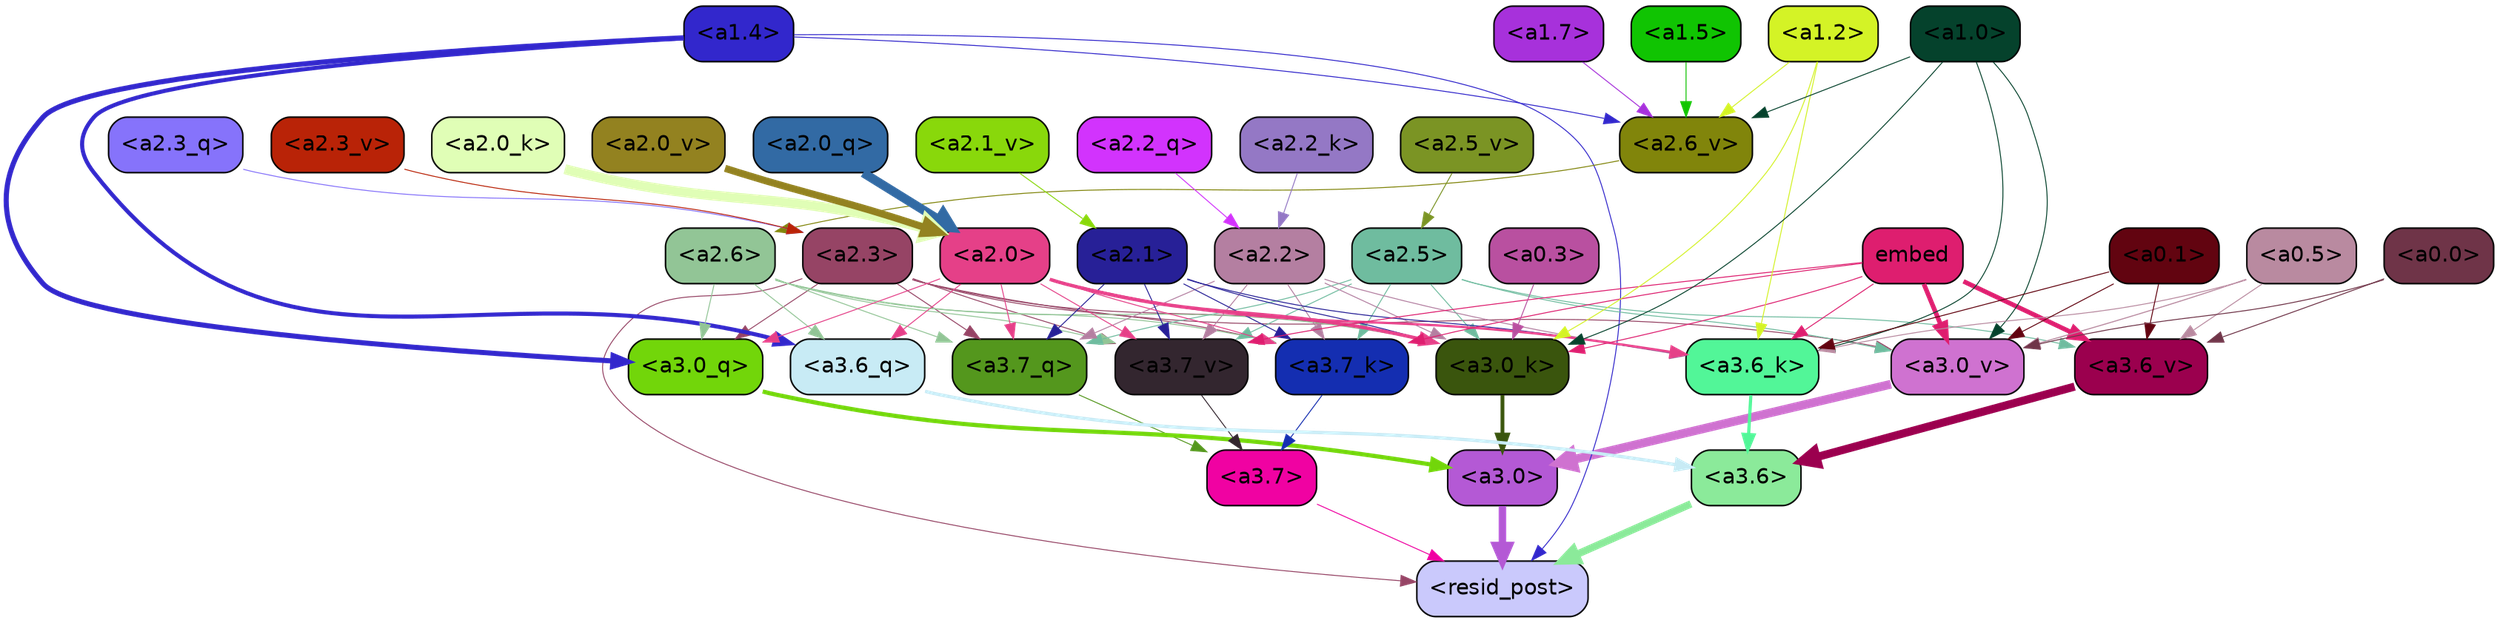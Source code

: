 strict digraph "" {
	graph [bgcolor=transparent,
		layout=dot,
		overlap=false,
		splines=true
	];
	"<a3.7>"	[color=black,
		fillcolor="#f002a2",
		fontname=Helvetica,
		shape=box,
		style="filled, rounded"];
	"<resid_post>"	[color=black,
		fillcolor="#cac9fc",
		fontname=Helvetica,
		shape=box,
		style="filled, rounded"];
	"<a3.7>" -> "<resid_post>"	[color="#f002a2",
		penwidth=0.6];
	"<a3.6>"	[color=black,
		fillcolor="#8bea9a",
		fontname=Helvetica,
		shape=box,
		style="filled, rounded"];
	"<a3.6>" -> "<resid_post>"	[color="#8bea9a",
		penwidth=4.751612067222595];
	"<a3.0>"	[color=black,
		fillcolor="#b459d5",
		fontname=Helvetica,
		shape=box,
		style="filled, rounded"];
	"<a3.0>" -> "<resid_post>"	[color="#b459d5",
		penwidth=4.884142994880676];
	"<a2.3>"	[color=black,
		fillcolor="#964465",
		fontname=Helvetica,
		shape=box,
		style="filled, rounded"];
	"<a2.3>" -> "<resid_post>"	[color="#964465",
		penwidth=0.6];
	"<a3.7_q>"	[color=black,
		fillcolor="#54971d",
		fontname=Helvetica,
		shape=box,
		style="filled, rounded"];
	"<a2.3>" -> "<a3.7_q>"	[color="#964465",
		penwidth=0.6];
	"<a3.0_q>"	[color=black,
		fillcolor="#72d60a",
		fontname=Helvetica,
		shape=box,
		style="filled, rounded"];
	"<a2.3>" -> "<a3.0_q>"	[color="#964465",
		penwidth=0.6];
	"<a3.7_k>"	[color=black,
		fillcolor="#142eb1",
		fontname=Helvetica,
		shape=box,
		style="filled, rounded"];
	"<a2.3>" -> "<a3.7_k>"	[color="#964465",
		penwidth=0.6];
	"<a3.0_k>"	[color=black,
		fillcolor="#3a550d",
		fontname=Helvetica,
		shape=box,
		style="filled, rounded"];
	"<a2.3>" -> "<a3.0_k>"	[color="#964465",
		penwidth=0.6];
	"<a3.7_v>"	[color=black,
		fillcolor="#33262f",
		fontname=Helvetica,
		shape=box,
		style="filled, rounded"];
	"<a2.3>" -> "<a3.7_v>"	[color="#964465",
		penwidth=0.6];
	"<a3.0_v>"	[color=black,
		fillcolor="#cf72d0",
		fontname=Helvetica,
		shape=box,
		style="filled, rounded"];
	"<a2.3>" -> "<a3.0_v>"	[color="#964465",
		penwidth=0.6];
	"<a1.4>"	[color=black,
		fillcolor="#3227cc",
		fontname=Helvetica,
		shape=box,
		style="filled, rounded"];
	"<a1.4>" -> "<resid_post>"	[color="#3227cc",
		penwidth=0.6];
	"<a3.6_q>"	[color=black,
		fillcolor="#c8ebf5",
		fontname=Helvetica,
		shape=box,
		style="filled, rounded"];
	"<a1.4>" -> "<a3.6_q>"	[color="#3227cc",
		penwidth=2.6469622254371643];
	"<a1.4>" -> "<a3.0_q>"	[color="#3227cc",
		penwidth=3.3040847778320312];
	"<a2.6_v>"	[color=black,
		fillcolor="#81850b",
		fontname=Helvetica,
		shape=box,
		style="filled, rounded"];
	"<a1.4>" -> "<a2.6_v>"	[color="#3227cc",
		penwidth=0.6];
	"<a3.7_q>" -> "<a3.7>"	[color="#54971d",
		penwidth=0.6];
	"<a3.6_q>" -> "<a3.6>"	[color="#c8ebf5",
		penwidth=2.091020345687866];
	"<a3.0_q>" -> "<a3.0>"	[color="#72d60a",
		penwidth=2.7421876192092896];
	"<a3.7_k>" -> "<a3.7>"	[color="#142eb1",
		penwidth=0.6];
	"<a3.6_k>"	[color=black,
		fillcolor="#52f698",
		fontname=Helvetica,
		shape=box,
		style="filled, rounded"];
	"<a3.6_k>" -> "<a3.6>"	[color="#52f698",
		penwidth=2.048597991466522];
	"<a3.0_k>" -> "<a3.0>"	[color="#3a550d",
		penwidth=2.476402521133423];
	"<a3.7_v>" -> "<a3.7>"	[color="#33262f",
		penwidth=0.6];
	"<a3.6_v>"	[color=black,
		fillcolor="#9b004e",
		fontname=Helvetica,
		shape=box,
		style="filled, rounded"];
	"<a3.6_v>" -> "<a3.6>"	[color="#9b004e",
		penwidth=5.2550448179244995];
	"<a3.0_v>" -> "<a3.0>"	[color="#cf72d0",
		penwidth=5.652270674705505];
	"<a2.6>"	[color=black,
		fillcolor="#92c596",
		fontname=Helvetica,
		shape=box,
		style="filled, rounded"];
	"<a2.6>" -> "<a3.7_q>"	[color="#92c596",
		penwidth=0.6];
	"<a2.6>" -> "<a3.6_q>"	[color="#92c596",
		penwidth=0.6];
	"<a2.6>" -> "<a3.0_q>"	[color="#92c596",
		penwidth=0.6];
	"<a2.6>" -> "<a3.7_k>"	[color="#92c596",
		penwidth=0.6];
	"<a2.6>" -> "<a3.0_k>"	[color="#92c596",
		penwidth=0.6];
	"<a2.6>" -> "<a3.7_v>"	[color="#92c596",
		penwidth=0.6];
	"<a2.5>"	[color=black,
		fillcolor="#6fbc9f",
		fontname=Helvetica,
		shape=box,
		style="filled, rounded"];
	"<a2.5>" -> "<a3.7_q>"	[color="#6fbc9f",
		penwidth=0.6];
	"<a2.5>" -> "<a3.7_k>"	[color="#6fbc9f",
		penwidth=0.6];
	"<a2.5>" -> "<a3.0_k>"	[color="#6fbc9f",
		penwidth=0.6];
	"<a2.5>" -> "<a3.7_v>"	[color="#6fbc9f",
		penwidth=0.6];
	"<a2.5>" -> "<a3.6_v>"	[color="#6fbc9f",
		penwidth=0.6];
	"<a2.5>" -> "<a3.0_v>"	[color="#6fbc9f",
		penwidth=0.6];
	"<a2.2>"	[color=black,
		fillcolor="#b47fa1",
		fontname=Helvetica,
		shape=box,
		style="filled, rounded"];
	"<a2.2>" -> "<a3.7_q>"	[color="#b47fa1",
		penwidth=0.6];
	"<a2.2>" -> "<a3.7_k>"	[color="#b47fa1",
		penwidth=0.6];
	"<a2.2>" -> "<a3.6_k>"	[color="#b47fa1",
		penwidth=0.6];
	"<a2.2>" -> "<a3.0_k>"	[color="#b47fa1",
		penwidth=0.6];
	"<a2.2>" -> "<a3.7_v>"	[color="#b47fa1",
		penwidth=0.6];
	"<a2.1>"	[color=black,
		fillcolor="#272097",
		fontname=Helvetica,
		shape=box,
		style="filled, rounded"];
	"<a2.1>" -> "<a3.7_q>"	[color="#272097",
		penwidth=0.6];
	"<a2.1>" -> "<a3.7_k>"	[color="#272097",
		penwidth=0.6];
	"<a2.1>" -> "<a3.6_k>"	[color="#272097",
		penwidth=0.6];
	"<a2.1>" -> "<a3.0_k>"	[color="#272097",
		penwidth=0.6];
	"<a2.1>" -> "<a3.7_v>"	[color="#272097",
		penwidth=0.6];
	"<a2.0>"	[color=black,
		fillcolor="#e54088",
		fontname=Helvetica,
		shape=box,
		style="filled, rounded"];
	"<a2.0>" -> "<a3.7_q>"	[color="#e54088",
		penwidth=0.6];
	"<a2.0>" -> "<a3.6_q>"	[color="#e54088",
		penwidth=0.6];
	"<a2.0>" -> "<a3.0_q>"	[color="#e54088",
		penwidth=0.6];
	"<a2.0>" -> "<a3.7_k>"	[color="#e54088",
		penwidth=0.6];
	"<a2.0>" -> "<a3.6_k>"	[color="#e54088",
		penwidth=1.4757367372512817];
	"<a2.0>" -> "<a3.0_k>"	[color="#e54088",
		penwidth=2.2137351036071777];
	"<a2.0>" -> "<a3.7_v>"	[color="#e54088",
		penwidth=0.6];
	embed	[color=black,
		fillcolor="#de1e6f",
		fontname=Helvetica,
		shape=box,
		style="filled, rounded"];
	embed -> "<a3.7_k>"	[color="#de1e6f",
		penwidth=0.6];
	embed -> "<a3.6_k>"	[color="#de1e6f",
		penwidth=0.6];
	embed -> "<a3.0_k>"	[color="#de1e6f",
		penwidth=0.6];
	embed -> "<a3.7_v>"	[color="#de1e6f",
		penwidth=0.6];
	embed -> "<a3.6_v>"	[color="#de1e6f",
		penwidth=2.9582033157348633];
	embed -> "<a3.0_v>"	[color="#de1e6f",
		penwidth=2.972973108291626];
	"<a1.2>"	[color=black,
		fillcolor="#d4f326",
		fontname=Helvetica,
		shape=box,
		style="filled, rounded"];
	"<a1.2>" -> "<a3.6_k>"	[color="#d4f326",
		penwidth=0.6];
	"<a1.2>" -> "<a3.0_k>"	[color="#d4f326",
		penwidth=0.6];
	"<a1.2>" -> "<a2.6_v>"	[color="#d4f326",
		penwidth=0.6];
	"<a1.0>"	[color=black,
		fillcolor="#05422c",
		fontname=Helvetica,
		shape=box,
		style="filled, rounded"];
	"<a1.0>" -> "<a3.6_k>"	[color="#05422c",
		penwidth=0.6];
	"<a1.0>" -> "<a3.0_k>"	[color="#05422c",
		penwidth=0.6];
	"<a1.0>" -> "<a3.0_v>"	[color="#05422c",
		penwidth=0.6];
	"<a1.0>" -> "<a2.6_v>"	[color="#05422c",
		penwidth=0.6];
	"<a0.5>"	[color=black,
		fillcolor="#b98aa0",
		fontname=Helvetica,
		shape=box,
		style="filled, rounded"];
	"<a0.5>" -> "<a3.6_k>"	[color="#b98aa0",
		penwidth=0.6];
	"<a0.5>" -> "<a3.6_v>"	[color="#b98aa0",
		penwidth=0.6];
	"<a0.5>" -> "<a3.0_v>"	[color="#b98aa0",
		penwidth=0.6790935099124908];
	"<a0.1>"	[color=black,
		fillcolor="#620410",
		fontname=Helvetica,
		shape=box,
		style="filled, rounded"];
	"<a0.1>" -> "<a3.6_k>"	[color="#620410",
		penwidth=0.6];
	"<a0.1>" -> "<a3.6_v>"	[color="#620410",
		penwidth=0.6];
	"<a0.1>" -> "<a3.0_v>"	[color="#620410",
		penwidth=0.6];
	"<a0.3>"	[color=black,
		fillcolor="#b950a0",
		fontname=Helvetica,
		shape=box,
		style="filled, rounded"];
	"<a0.3>" -> "<a3.0_k>"	[color="#b950a0",
		penwidth=0.6];
	"<a0.0>"	[color=black,
		fillcolor="#6f3448",
		fontname=Helvetica,
		shape=box,
		style="filled, rounded"];
	"<a0.0>" -> "<a3.6_v>"	[color="#6f3448",
		penwidth=0.6];
	"<a0.0>" -> "<a3.0_v>"	[color="#6f3448",
		penwidth=0.6];
	"<a2.3_q>"	[color=black,
		fillcolor="#8673fb",
		fontname=Helvetica,
		shape=box,
		style="filled, rounded"];
	"<a2.3_q>" -> "<a2.3>"	[color="#8673fb",
		penwidth=0.6];
	"<a2.2_q>"	[color=black,
		fillcolor="#d233fd",
		fontname=Helvetica,
		shape=box,
		style="filled, rounded"];
	"<a2.2_q>" -> "<a2.2>"	[color="#d233fd",
		penwidth=0.6];
	"<a2.0_q>"	[color=black,
		fillcolor="#326aa4",
		fontname=Helvetica,
		shape=box,
		style="filled, rounded"];
	"<a2.0_q>" -> "<a2.0>"	[color="#326aa4",
		penwidth=5.819834470748901];
	"<a2.2_k>"	[color=black,
		fillcolor="#9478c5",
		fontname=Helvetica,
		shape=box,
		style="filled, rounded"];
	"<a2.2_k>" -> "<a2.2>"	[color="#9478c5",
		penwidth=0.6];
	"<a2.0_k>"	[color=black,
		fillcolor="#e0feb6",
		fontname=Helvetica,
		shape=box,
		style="filled, rounded"];
	"<a2.0_k>" -> "<a2.0>"	[color="#e0feb6",
		penwidth=6.470837593078613];
	"<a2.6_v>" -> "<a2.6>"	[color="#81850b",
		penwidth=0.6];
	"<a2.5_v>"	[color=black,
		fillcolor="#7b9424",
		fontname=Helvetica,
		shape=box,
		style="filled, rounded"];
	"<a2.5_v>" -> "<a2.5>"	[color="#7b9424",
		penwidth=0.6];
	"<a2.3_v>"	[color=black,
		fillcolor="#b92307",
		fontname=Helvetica,
		shape=box,
		style="filled, rounded"];
	"<a2.3_v>" -> "<a2.3>"	[color="#b92307",
		penwidth=0.6];
	"<a2.1_v>"	[color=black,
		fillcolor="#89d80b",
		fontname=Helvetica,
		shape=box,
		style="filled, rounded"];
	"<a2.1_v>" -> "<a2.1>"	[color="#89d80b",
		penwidth=0.6];
	"<a2.0_v>"	[color=black,
		fillcolor="#938220",
		fontname=Helvetica,
		shape=box,
		style="filled, rounded"];
	"<a2.0_v>" -> "<a2.0>"	[color="#938220",
		penwidth=4.5950857400894165];
	"<a1.7>"	[color=black,
		fillcolor="#a731db",
		fontname=Helvetica,
		shape=box,
		style="filled, rounded"];
	"<a1.7>" -> "<a2.6_v>"	[color="#a731db",
		penwidth=0.6];
	"<a1.5>"	[color=black,
		fillcolor="#10c402",
		fontname=Helvetica,
		shape=box,
		style="filled, rounded"];
	"<a1.5>" -> "<a2.6_v>"	[color="#10c402",
		penwidth=0.6];
}
